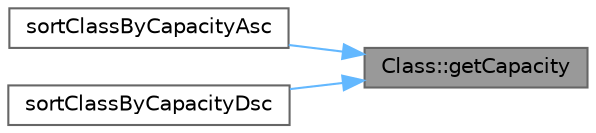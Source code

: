 digraph "Class::getCapacity"
{
 // LATEX_PDF_SIZE
  bgcolor="transparent";
  edge [fontname=Helvetica,fontsize=10,labelfontname=Helvetica,labelfontsize=10];
  node [fontname=Helvetica,fontsize=10,shape=box,height=0.2,width=0.4];
  rankdir="RL";
  Node1 [label="Class::getCapacity",height=0.2,width=0.4,color="gray40", fillcolor="grey60", style="filled", fontcolor="black",tooltip=" "];
  Node1 -> Node2 [dir="back",color="steelblue1",style="solid"];
  Node2 [label="sortClassByCapacityAsc",height=0.2,width=0.4,color="grey40", fillcolor="white", style="filled",URL="$_sort_form_8cpp.html#ad1a140776bbb8a151cfa4022a2833408",tooltip=" "];
  Node1 -> Node3 [dir="back",color="steelblue1",style="solid"];
  Node3 [label="sortClassByCapacityDsc",height=0.2,width=0.4,color="grey40", fillcolor="white", style="filled",URL="$_sort_form_8cpp.html#a45f8843ca5d633cf9d518b172f8c6083",tooltip=" "];
}
